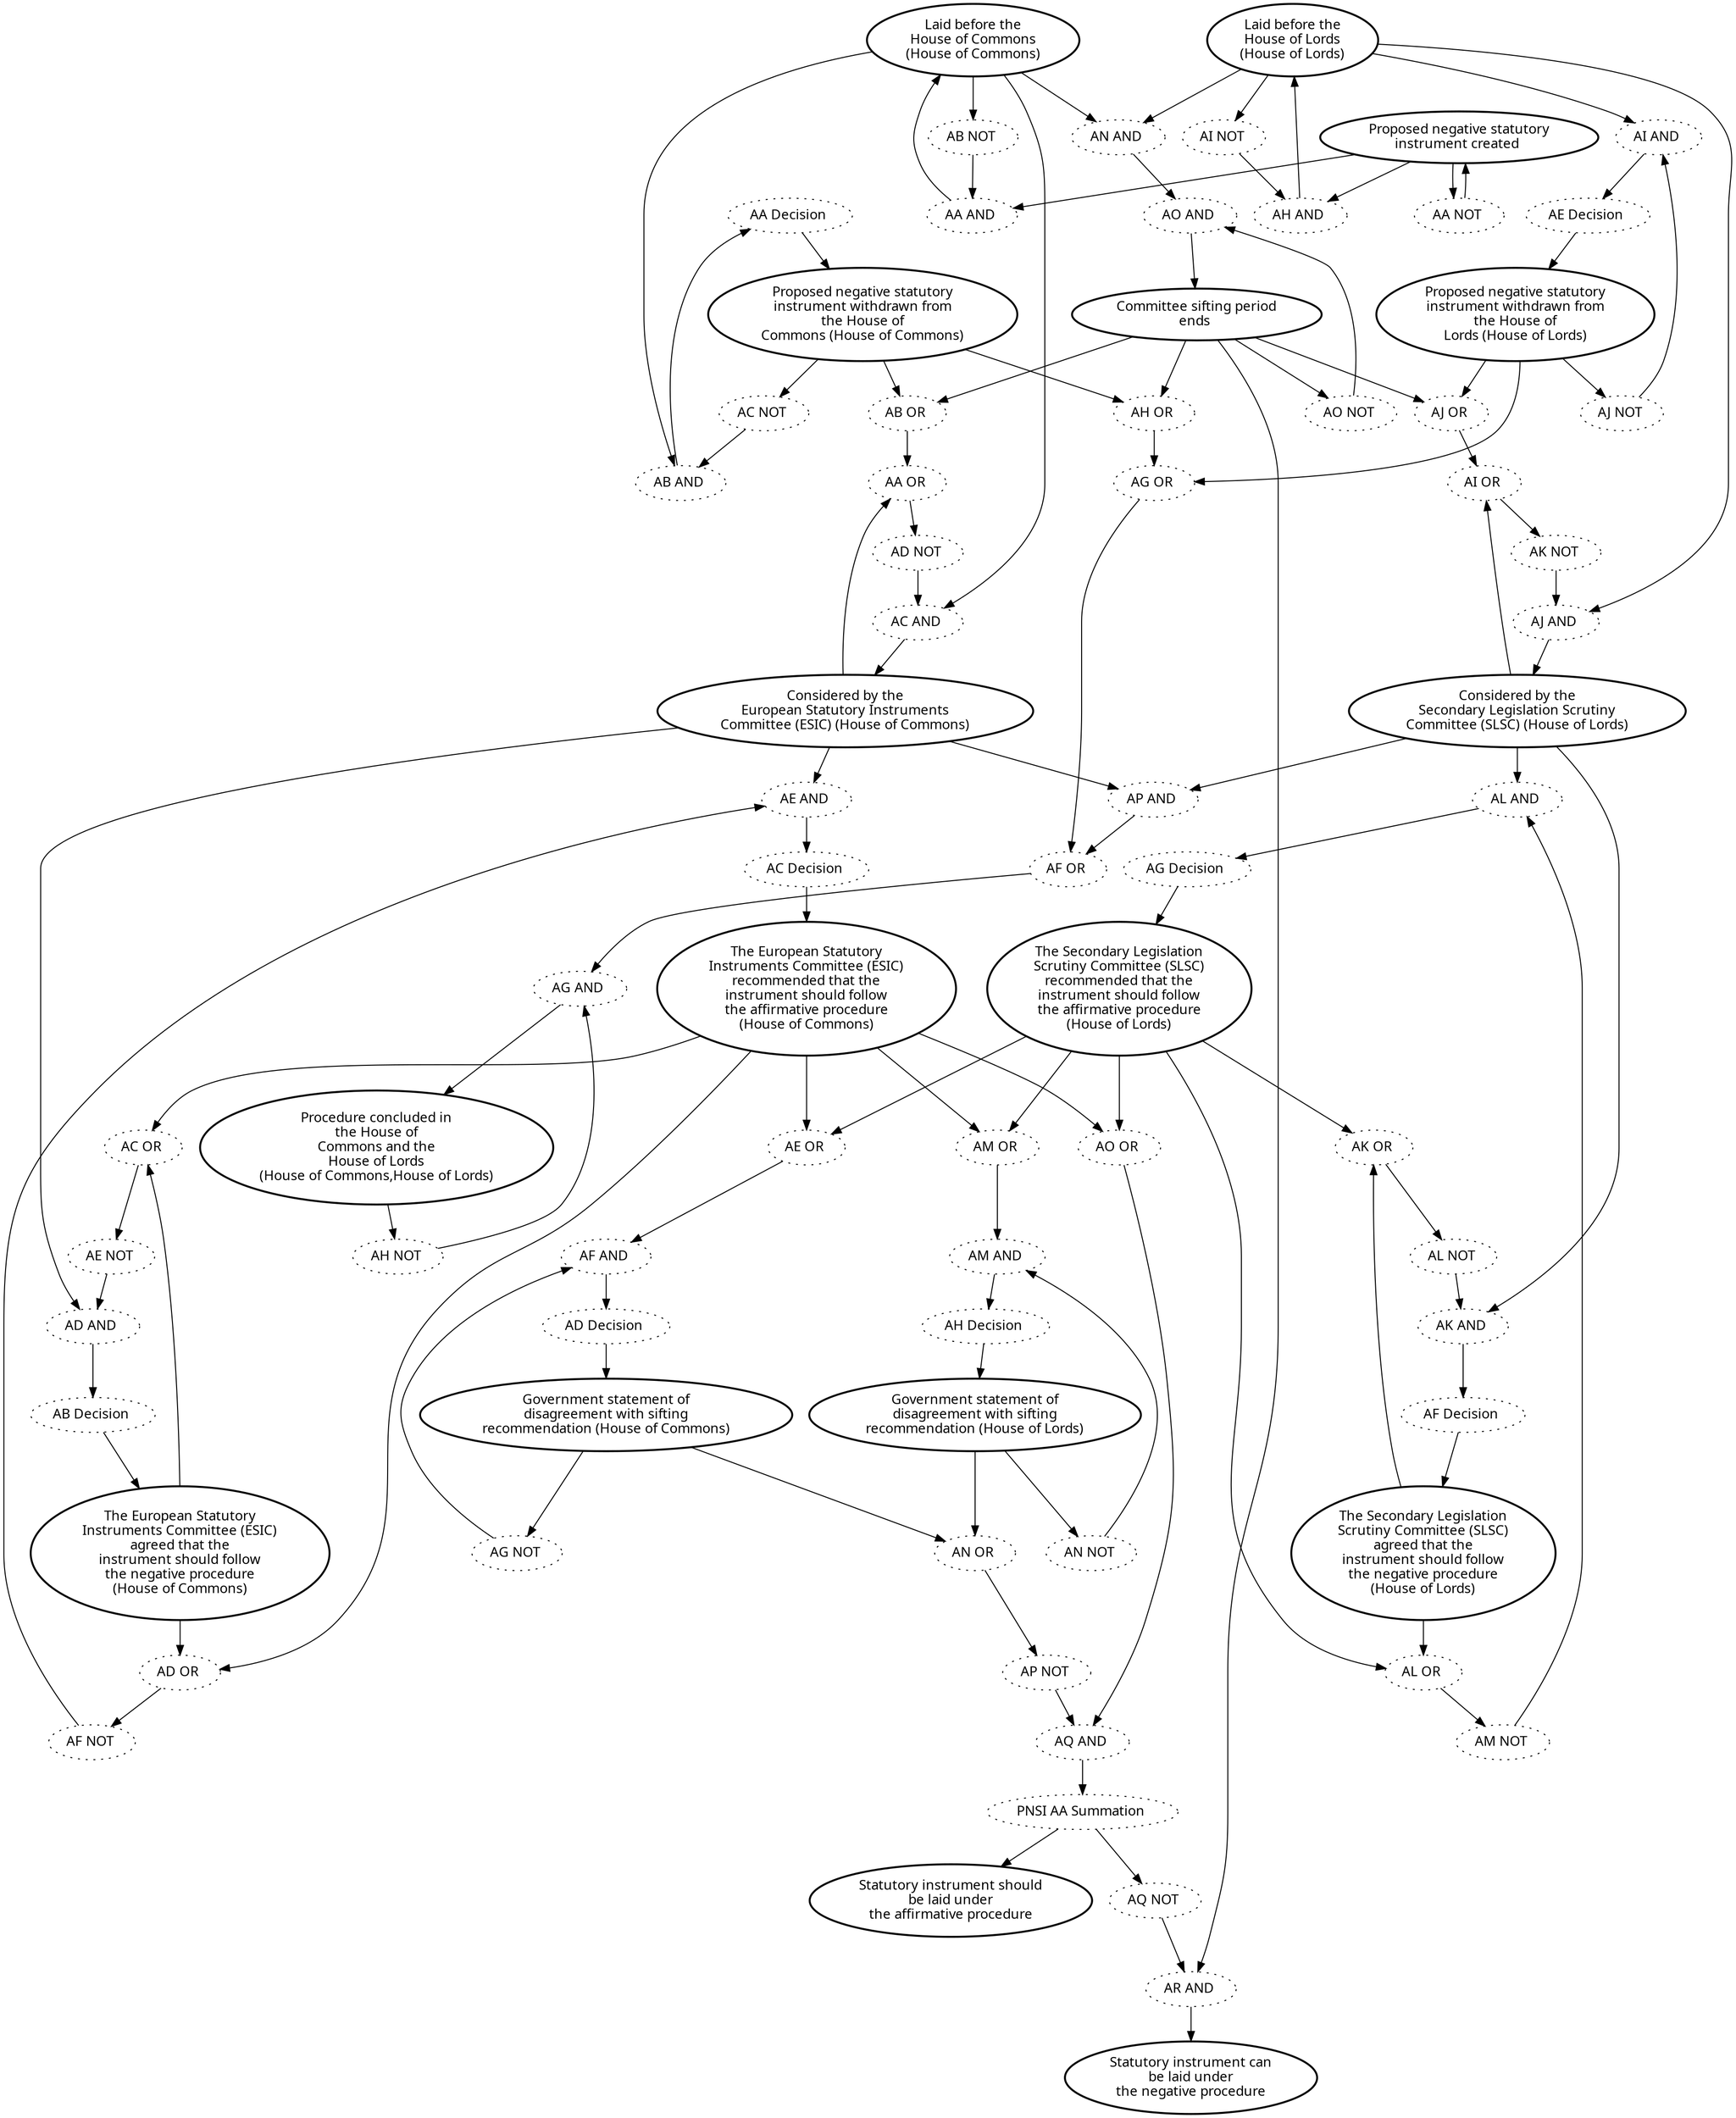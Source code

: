 digraph{graph[fontname="calibri"];node[fontname="calibri"];edge[fontname="calibri"];edge [style=solid, color=black];"281"->"109"[label=""];edge[style=solid, color=black];edge [style=solid, color=black];"109"->"282"[label=""];edge[style=solid, color=black];edge [style=solid, color=black];"4"->"283"[label=""];edge[style=solid, color=black];edge [style=solid, color=black];"93"->"285"[label=""];edge[style=solid, color=black];edge [style=solid, color=black];"284"->"283"[label=""];edge[style=solid, color=black];edge [style=solid, color=black];"93"->"287"[label=""];edge[style=solid, color=black];edge [style=solid, color=black];"93"->"299"[label=""];edge[style=solid, color=black];edge [style=solid, color=black];"93"->"288"[label=""];edge[style=solid, color=black];edge [style=solid, color=black];"299"->"302"[label=""];edge[style=solid, color=black];edge [style=solid, color=black];"302"->"300"[label=""];edge[style=solid, color=black];edge [style=solid, color=black];"300"->"111"[label=""];edge[style=solid, color=black];edge [style=solid, color=black];"111"->"301"[label=""];edge[style=solid, color=black];edge [style=solid, color=black];"301"->"300"[label=""];edge[style=solid, color=black];edge [style=solid, color=black];"288"->"294"[label=""];edge[style=solid, color=black];edge [style=solid, color=black];"294"->"66"[label=""];edge[style=solid, color=black];edge [style=solid, color=black];"66"->"291"[label=""];edge[style=solid, color=black];edge [style=solid, color=black];"291"->"292"[label=""];edge[style=solid, color=black];edge [style=solid, color=black];"292"->"288"[label=""];edge[style=solid, color=black];edge [style=solid, color=black];"66"->"290"[label=""];edge[style=solid, color=black];edge [style=solid, color=black];"65"->"291"[label=""];edge[style=solid, color=black];edge [style=solid, color=black];"65"->"290"[label=""];edge[style=solid, color=black];edge [style=solid, color=black];"290"->"289"[label=""];edge[style=solid, color=black];edge [style=solid, color=black];"289"->"287"[label=""];edge[style=solid, color=black];edge [style=solid, color=black];"287"->"293"[label=""];edge[style=solid, color=black];edge [style=solid, color=black];"81"->"295"[label=""];edge[style=solid, color=black];edge [style=solid, color=black];"19"->"299"[label=""];edge[style=solid, color=black];edge [style=solid, color=black];"109"->"304"[label=""];edge[style=solid, color=black];edge [style=solid, color=black];"4"->"326"[label=""];edge[style=solid, color=black];edge [style=solid, color=black];"66"->"322"[label=""];edge[style=solid, color=black];edge [style=solid, color=black];"12"->"326"[label=""];edge[style=solid, color=black];edge [style=solid, color=black];"327"->"71"[label=""];edge[style=solid, color=black];edge [style=solid, color=black];"71"->"304"[label=""];edge[style=solid, color=black];edge [style=solid, color=black];"304"->"303"[label=""];edge[style=solid, color=black];edge [style=solid, color=black];"303"->"302"[label=""];edge[style=solid, color=black];edge [style=solid, color=black];"12"->"306"[label=""];edge[style=solid, color=black];edge [style=solid, color=black];"12"->"307"[label=""];edge[style=solid, color=black];edge [style=solid, color=black];"307"->"309"[label=""];edge[style=solid, color=black];edge [style=solid, color=black];"309"->"108"[label=""];edge[style=solid, color=black];edge [style=solid, color=black];"108"->"308"[label=""];edge[style=solid, color=black];edge [style=solid, color=black];"308"->"307"[label=""];edge[style=solid, color=black];edge [style=solid, color=black];"108"->"313"[label=""];edge[style=solid, color=black];edge [style=solid, color=black];"313"->"312"[label=""];edge[style=solid, color=black];edge [style=solid, color=black];"12"->"310"[label=""];edge[style=solid, color=black];edge [style=solid, color=black];"310"->"19"[label=""];edge[style=solid, color=black];edge [style=solid, color=black];"19"->"312"[label=""];edge[style=solid, color=black];edge [style=solid, color=black];"312"->"311"[label=""];edge[style=solid, color=black];edge [style=solid, color=black];"311"->"310"[label=""];edge[style=solid, color=black];edge [style=solid, color=black];"19"->"314"[label=""];edge[style=solid, color=black];edge [style=solid, color=black];"19"->"315"[label=""];edge[style=solid, color=black];edge [style=solid, color=black];"314"->"320"[label=""];edge[style=solid, color=black];edge [style=solid, color=black];"320"->"98"[label=""];edge[style=solid, color=black];edge [style=solid, color=black];"98"->"317"[label=""];edge[style=solid, color=black];edge [style=solid, color=black];"98"->"318"[label=""];edge[style=solid, color=black];edge [style=solid, color=black];"81"->"317"[label=""];edge[style=solid, color=black];edge [style=solid, color=black];"317"->"316"[label=""];edge[style=solid, color=black];edge [style=solid, color=black];"316"->"314"[label=""];edge[style=solid, color=black];edge [style=solid, color=black];"81"->"318"[label=""];edge[style=solid, color=black];edge [style=solid, color=black];"318"->"319"[label=""];edge[style=solid, color=black];edge [style=solid, color=black];"319"->"315"[label=""];edge[style=solid, color=black];edge [style=solid, color=black];"321"->"81"[label=""];edge[style=solid, color=black];edge [style=solid, color=black];"81"->"322"[label=""];edge[style=solid, color=black];edge [style=solid, color=black];"322"->"323"[label=""];edge[style=solid, color=black];edge [style=solid, color=black];"323"->"324"[label=""];edge[style=solid, color=black];edge [style=solid, color=black];"324"->"114"[label=""];edge[style=solid, color=black];edge [style=solid, color=black];"114"->"325"[label=""];edge[style=solid, color=black];edge [style=solid, color=black];"325"->"323"[label=""];edge[style=solid, color=black];edge [style=solid, color=black];"99"->"305"[label=""];edge[style=solid, color=black];edge [style=solid, color=black];"328"->"327"[label=""];edge[style=solid, color=black];edge [style=solid, color=black];"108"->"303"[label=""];edge[style=solid, color=black];edge [style=solid, color=black];"297"->"296"[label=""];edge[style=solid, color=black];edge [style=solid, color=black];"113"->"297"[label=""];edge[style=solid, color=black];edge [style=solid, color=black];"305"->"12"[label=""];edge[style=solid, color=black];edge [style=solid, color=black];"306"->"305"[label=""];edge[style=solid, color=black];edge [style=solid, color=black];"315"->"321"[label=""];edge[style=solid, color=black];edge [style=solid, color=black];"293"->"65"[label=""];edge[style=solid, color=black];edge [style=solid, color=black];"285"->"284"[label=""];edge[style=solid, color=black];edge [style=solid, color=black];"71"->"328"[label=""];edge[style=solid, color=black];edge [style=solid, color=black];"71"->"313"[label=""];edge[style=solid, color=black];edge [style=solid, color=black];"66"->"295"[label=""];edge[style=solid, color=black];edge [style=solid, color=black];"295"->"296"[label=""];edge[style=solid, color=black];edge [style=solid, color=black];"296"->"298"[label=""];edge[style=solid, color=black];edge [style=solid, color=black];"298"->"113"[label=""];edge[style=solid, color=black];edge [style=solid, color=black];"538"->"4"[label=""];edge[style=solid, color=black];edge [style=solid, color=black];"99"->"538"[label=""];edge[style=solid, color=black];edge [style=solid, color=black];"539"->"538"[label=""];edge[style=solid, color=black];edge [style=solid, color=black];"4"->"539"[label=""];edge[style=solid, color=black];edge [style=solid, color=black];"282"->"540"[label=""];edge[style=solid, color=black];edge [style=solid, color=black];"540"->"281"[label=""];edge[style=solid, color=black];edge [style=solid, color=black];"4"->"540"[label=""];edge[style=solid, color=black];edge [style=solid, color=black];"99"->"542"[label=""];edge[style=solid, color=black];edge [style=solid, color=black];"542"->"99"[label=""];edge[style=solid, color=black];edge [style=solid, color=black];"326"->"327"[label=""];edge[style=solid, color=black];edge [style=solid, color=black];"283"->"93"[label=""];edge[style=solid, color=black];edge [style=solid, color=black];"71"->"286"[label=""];edge[style=solid, color=black];edge [style=solid, color=black];"286"->"285"[label=""];edge[style=solid, color=black];edge [style=solid, color=black];"109"->"286"[label=""];edge[style=solid, color=black];edge [style=solid, color=black];"113"->"417"[label=""];edge[style=solid, color=black];edge [style=solid, color=black];"114"->"417"[label=""];edge[style=solid, color=black];edge [style=solid, color=black];"417"->"405"[label=""];edge[style=solid, color=black];edge [style=solid, color=black];"405"->"329"[label=""];edge[style=solid, color=black];edge [style=solid, color=black];"418"->"329"[label=""];edge[style=solid, color=black];edge [style=solid, color=black];"329"->"2834"[label=""];edge[style=solid, color=black];edge [style=solid, color=black];"66"->"418"[label=""];edge[style=solid, color=black];edge [style=solid, color=black];"81"->"418"[label=""];edge[style=solid, color=black];edge [style=solid, color=black];"2834"->"2832"[label=""];edge[style=solid, color=black];edge [style=solid, color=black];"2834"->"406"[label=""];edge[style=solid, color=black];edge [style=solid, color=black];"406"->"330"[label=""];edge[style=solid, color=black];edge [style=solid, color=black];"330"->"2833"[label=""];edge[style=solid, color=black];edge [style=solid, color=black];"71"->"330"[label=""];edge[style=solid, color=black];"281" [label="AA Decision ", style=dotted];"109" [label="Proposed negative statutory\ninstrument withdrawn from\nthe House of\nCommons (House of Commons)", style=bold];"4" [label="Laid before the\nHouse of Commons\n(House of Commons)", style=bold];"93" [label="Considered by the\nEuropean Statutory Instruments\nCommittee (ESIC) (House of Commons)", style=bold];"284" [label="AD NOT ", style=dotted];"299" [label="AP AND ", style=dotted];"302" [label="AF OR ", style=dotted];"300" [label="AG AND ", style=dotted];"111" [label="Procedure concluded in\nthe House of\nCommons and the\nHouse of Lords\n(House of Commons,House of Lords)", style=bold];"301" [label="AH NOT ", style=dotted];"288" [label="AE AND ", style=dotted];"294" [label="AC Decision ", style=dotted];"66" [label="The European Statutory\nInstruments Committee (ESIC)\nrecommended that the\ninstrument should follow\nthe affirmative procedure\n(House of Commons)", style=bold];"291" [label="AD OR ", style=dotted];"292" [label="AF NOT ", style=dotted];"65" [label="The European Statutory\nInstruments Committee (ESIC)\nagreed that the\ninstrument should follow\nthe negative procedure\n(House of Commons)", style=bold];"290" [label="AC OR ", style=dotted];"289" [label="AE NOT ", style=dotted];"287" [label="AD AND ", style=dotted];"81" [label="The Secondary Legislation\nScrutiny Committee (SLSC)\nrecommended that the\ninstrument should follow\nthe affirmative procedure\n(House of Lords)", style=bold];"19" [label="Considered by the\nSecondary Legislation Scrutiny\nCommittee (SLSC) (House of Lords)", style=bold];"12" [label="Laid before the\nHouse of Lords\n(House of Lords)", style=bold];"327" [label="AO AND ", style=dotted];"71" [label="Committee sifting period\nends ", style=bold];"304" [label="AH OR ", style=dotted];"303" [label="AG OR ", style=dotted];"307" [label="AI AND ", style=dotted];"309" [label="AE Decision ", style=dotted];"108" [label="Proposed negative statutory\ninstrument withdrawn from\nthe House of\nLords (House of Lords)", style=bold];"308" [label="AJ NOT ", style=dotted];"313" [label="AJ OR ", style=dotted];"310" [label="AJ AND ", style=dotted];"312" [label="AI OR ", style=dotted];"311" [label="AK NOT ", style=dotted];"314" [label="AK AND ", style=dotted];"320" [label="AF Decision ", style=dotted];"98" [label="The Secondary Legislation\nScrutiny Committee (SLSC)\nagreed that the\ninstrument should follow\nthe negative procedure\n(House of Lords)", style=bold];"317" [label="AK OR ", style=dotted];"316" [label="AL NOT ", style=dotted];"318" [label="AL OR ", style=dotted];"319" [label="AM NOT ", style=dotted];"321" [label="AG Decision ", style=dotted];"322" [label="AM OR ", style=dotted];"323" [label="AM AND ", style=dotted];"324" [label="AH Decision ", style=dotted];"114" [label="Government statement of\ndisagreement with sifting\nrecommendation (House of Lords)", style=bold];"325" [label="AN NOT ", style=dotted];"99" [label="Proposed negative statutory\ninstrument created ", style=bold];"328" [label="AO NOT ", style=dotted];"297" [label="AG NOT ", style=dotted];"113" [label="Government statement of\ndisagreement with sifting\nrecommendation (House of Commons)", style=bold];"305" [label="AH AND ", style=dotted];"306" [label="AI NOT ", style=dotted];"315" [label="AL AND ", style=dotted];"293" [label="AB Decision ", style=dotted];"285" [label="AA OR ", style=dotted];"295" [label="AE OR ", style=dotted];"296" [label="AF AND ", style=dotted];"298" [label="AD Decision ", style=dotted];"538" [label="AA AND ", style=dotted];"539" [label="AB NOT ", style=dotted];"282" [label="AC NOT ", style=dotted];"540" [label="AB AND ", style=dotted];"542" [label="AA NOT ", style=dotted];"326" [label="AN AND ", style=dotted];"283" [label="AC AND ", style=dotted];"286" [label="AB OR ", style=dotted];"417" [label="AN OR ", style=dotted];"405" [label="AP NOT ", style=dotted];"418" [label="AO OR ", style=dotted];"329" [label="AQ AND ", style=dotted];"2834" [label="PNSI AA Summation ", style=dotted];"406" [label="AQ NOT ", style=dotted];"330" [label="AR AND ", style=dotted];"2832" [label="Statutory instrument should\nbe laid under\nthe affirmative procedure\n", style=bold];"2833" [label="Statutory instrument can\nbe laid under\nthe negative procedure\n", style=bold];}